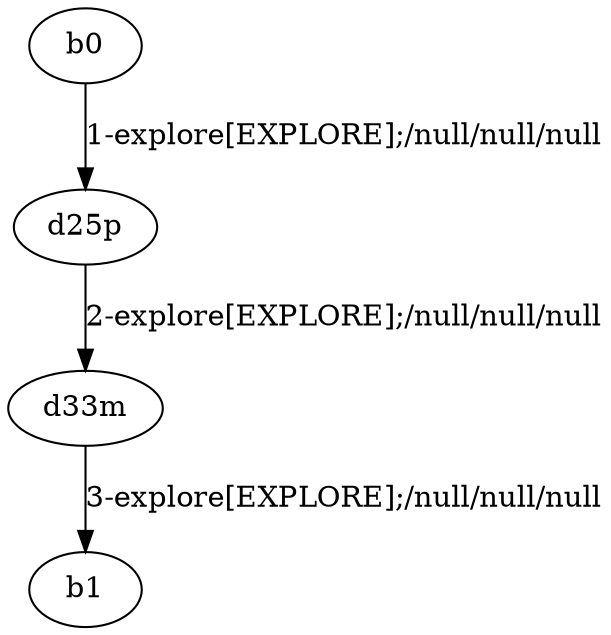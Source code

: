 # Total number of goals covered by this test: 1
# d25p --> d33m

digraph g {
"b0" -> "d25p" [label = "1-explore[EXPLORE];/null/null/null"];
"d25p" -> "d33m" [label = "2-explore[EXPLORE];/null/null/null"];
"d33m" -> "b1" [label = "3-explore[EXPLORE];/null/null/null"];
}
